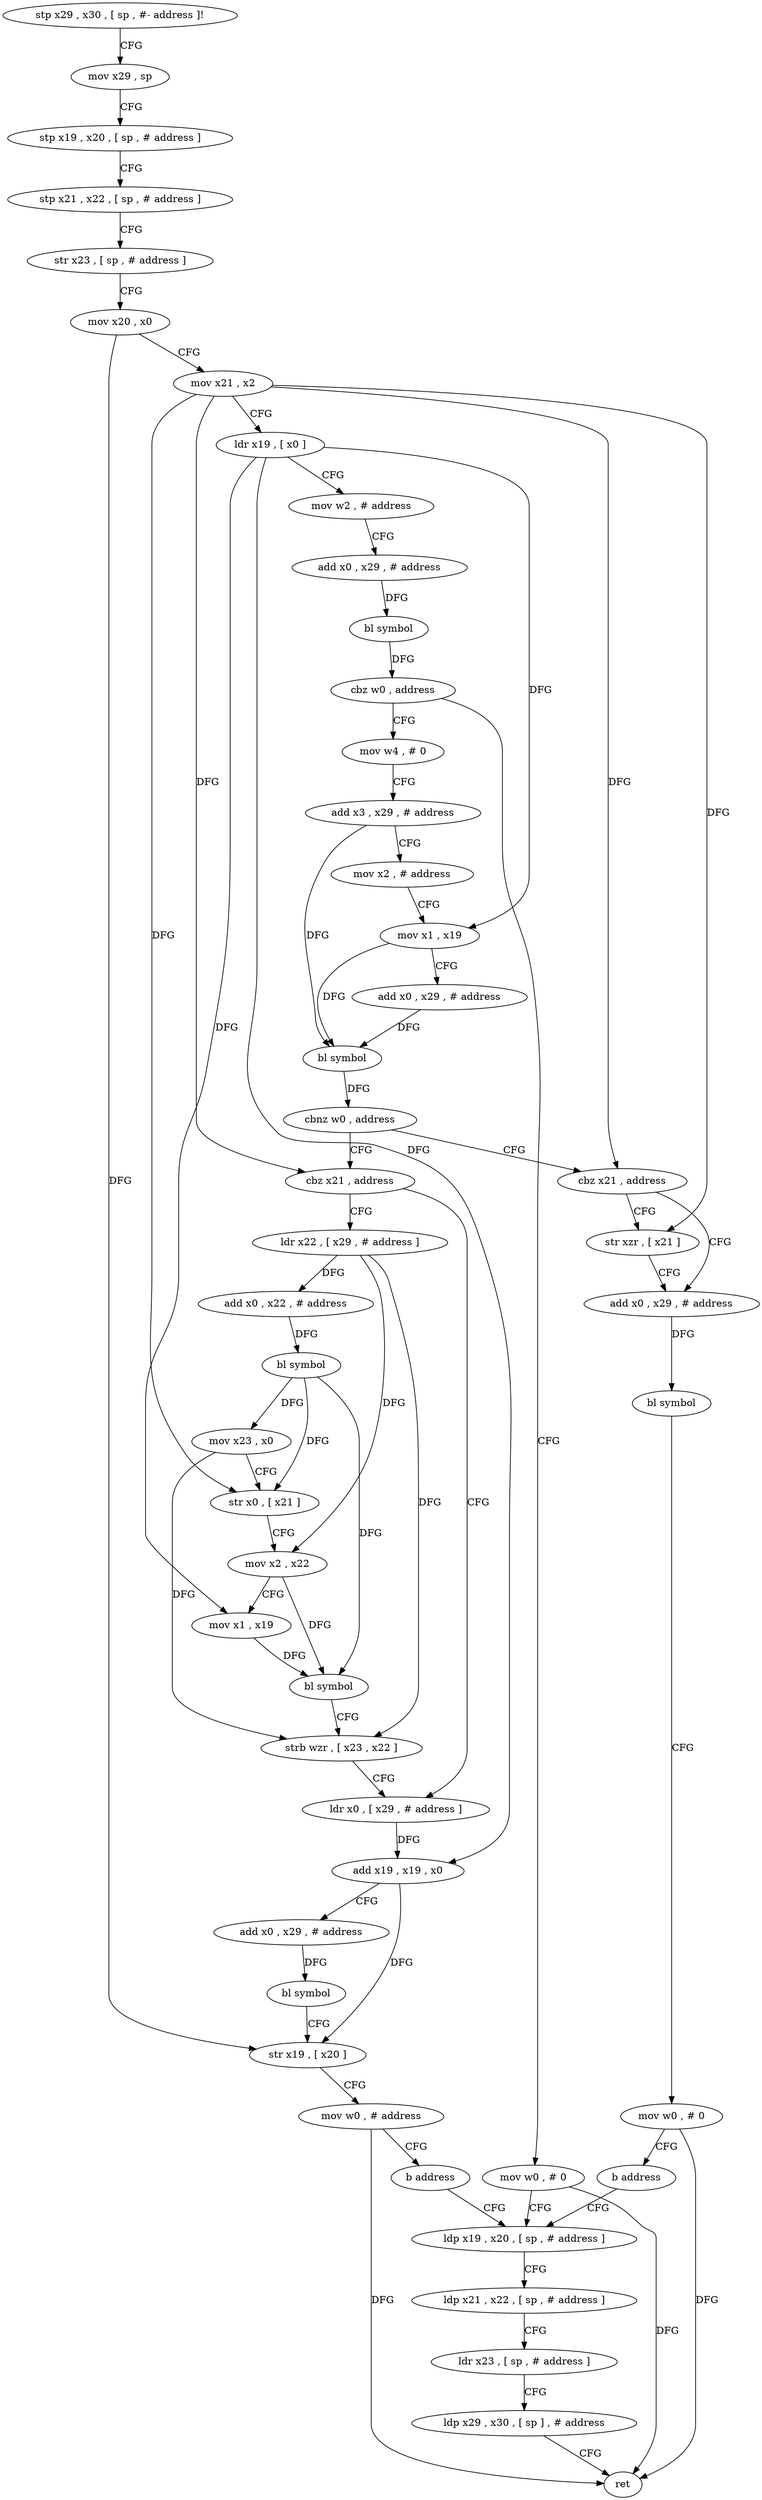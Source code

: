 digraph "func" {
"82136" [label = "stp x29 , x30 , [ sp , #- address ]!" ]
"82140" [label = "mov x29 , sp" ]
"82144" [label = "stp x19 , x20 , [ sp , # address ]" ]
"82148" [label = "stp x21 , x22 , [ sp , # address ]" ]
"82152" [label = "str x23 , [ sp , # address ]" ]
"82156" [label = "mov x20 , x0" ]
"82160" [label = "mov x21 , x2" ]
"82164" [label = "ldr x19 , [ x0 ]" ]
"82168" [label = "mov w2 , # address" ]
"82172" [label = "add x0 , x29 , # address" ]
"82176" [label = "bl symbol" ]
"82180" [label = "cbz w0 , address" ]
"82208" [label = "mov w4 , # 0" ]
"82184" [label = "mov w0 , # 0" ]
"82212" [label = "add x3 , x29 , # address" ]
"82216" [label = "mov x2 , # address" ]
"82220" [label = "mov x1 , x19" ]
"82224" [label = "add x0 , x29 , # address" ]
"82228" [label = "bl symbol" ]
"82232" [label = "cbnz w0 , address" ]
"82304" [label = "cbz x21 , address" ]
"82236" [label = "cbz x21 , address" ]
"82188" [label = "ldp x19 , x20 , [ sp , # address ]" ]
"82312" [label = "add x0 , x29 , # address" ]
"82308" [label = "str xzr , [ x21 ]" ]
"82276" [label = "ldr x0 , [ x29 , # address ]" ]
"82240" [label = "ldr x22 , [ x29 , # address ]" ]
"82316" [label = "bl symbol" ]
"82320" [label = "mov w0 , # 0" ]
"82324" [label = "b address" ]
"82280" [label = "add x19 , x19 , x0" ]
"82284" [label = "add x0 , x29 , # address" ]
"82288" [label = "bl symbol" ]
"82292" [label = "str x19 , [ x20 ]" ]
"82296" [label = "mov w0 , # address" ]
"82300" [label = "b address" ]
"82244" [label = "add x0 , x22 , # address" ]
"82248" [label = "bl symbol" ]
"82252" [label = "mov x23 , x0" ]
"82256" [label = "str x0 , [ x21 ]" ]
"82260" [label = "mov x2 , x22" ]
"82264" [label = "mov x1 , x19" ]
"82268" [label = "bl symbol" ]
"82272" [label = "strb wzr , [ x23 , x22 ]" ]
"82192" [label = "ldp x21 , x22 , [ sp , # address ]" ]
"82196" [label = "ldr x23 , [ sp , # address ]" ]
"82200" [label = "ldp x29 , x30 , [ sp ] , # address" ]
"82204" [label = "ret" ]
"82136" -> "82140" [ label = "CFG" ]
"82140" -> "82144" [ label = "CFG" ]
"82144" -> "82148" [ label = "CFG" ]
"82148" -> "82152" [ label = "CFG" ]
"82152" -> "82156" [ label = "CFG" ]
"82156" -> "82160" [ label = "CFG" ]
"82156" -> "82292" [ label = "DFG" ]
"82160" -> "82164" [ label = "CFG" ]
"82160" -> "82304" [ label = "DFG" ]
"82160" -> "82236" [ label = "DFG" ]
"82160" -> "82308" [ label = "DFG" ]
"82160" -> "82256" [ label = "DFG" ]
"82164" -> "82168" [ label = "CFG" ]
"82164" -> "82220" [ label = "DFG" ]
"82164" -> "82280" [ label = "DFG" ]
"82164" -> "82264" [ label = "DFG" ]
"82168" -> "82172" [ label = "CFG" ]
"82172" -> "82176" [ label = "DFG" ]
"82176" -> "82180" [ label = "DFG" ]
"82180" -> "82208" [ label = "CFG" ]
"82180" -> "82184" [ label = "CFG" ]
"82208" -> "82212" [ label = "CFG" ]
"82184" -> "82188" [ label = "CFG" ]
"82184" -> "82204" [ label = "DFG" ]
"82212" -> "82216" [ label = "CFG" ]
"82212" -> "82228" [ label = "DFG" ]
"82216" -> "82220" [ label = "CFG" ]
"82220" -> "82224" [ label = "CFG" ]
"82220" -> "82228" [ label = "DFG" ]
"82224" -> "82228" [ label = "DFG" ]
"82228" -> "82232" [ label = "DFG" ]
"82232" -> "82304" [ label = "CFG" ]
"82232" -> "82236" [ label = "CFG" ]
"82304" -> "82312" [ label = "CFG" ]
"82304" -> "82308" [ label = "CFG" ]
"82236" -> "82276" [ label = "CFG" ]
"82236" -> "82240" [ label = "CFG" ]
"82188" -> "82192" [ label = "CFG" ]
"82312" -> "82316" [ label = "DFG" ]
"82308" -> "82312" [ label = "CFG" ]
"82276" -> "82280" [ label = "DFG" ]
"82240" -> "82244" [ label = "DFG" ]
"82240" -> "82260" [ label = "DFG" ]
"82240" -> "82272" [ label = "DFG" ]
"82316" -> "82320" [ label = "CFG" ]
"82320" -> "82324" [ label = "CFG" ]
"82320" -> "82204" [ label = "DFG" ]
"82324" -> "82188" [ label = "CFG" ]
"82280" -> "82284" [ label = "CFG" ]
"82280" -> "82292" [ label = "DFG" ]
"82284" -> "82288" [ label = "DFG" ]
"82288" -> "82292" [ label = "CFG" ]
"82292" -> "82296" [ label = "CFG" ]
"82296" -> "82300" [ label = "CFG" ]
"82296" -> "82204" [ label = "DFG" ]
"82300" -> "82188" [ label = "CFG" ]
"82244" -> "82248" [ label = "DFG" ]
"82248" -> "82252" [ label = "DFG" ]
"82248" -> "82256" [ label = "DFG" ]
"82248" -> "82268" [ label = "DFG" ]
"82252" -> "82256" [ label = "CFG" ]
"82252" -> "82272" [ label = "DFG" ]
"82256" -> "82260" [ label = "CFG" ]
"82260" -> "82264" [ label = "CFG" ]
"82260" -> "82268" [ label = "DFG" ]
"82264" -> "82268" [ label = "DFG" ]
"82268" -> "82272" [ label = "CFG" ]
"82272" -> "82276" [ label = "CFG" ]
"82192" -> "82196" [ label = "CFG" ]
"82196" -> "82200" [ label = "CFG" ]
"82200" -> "82204" [ label = "CFG" ]
}
